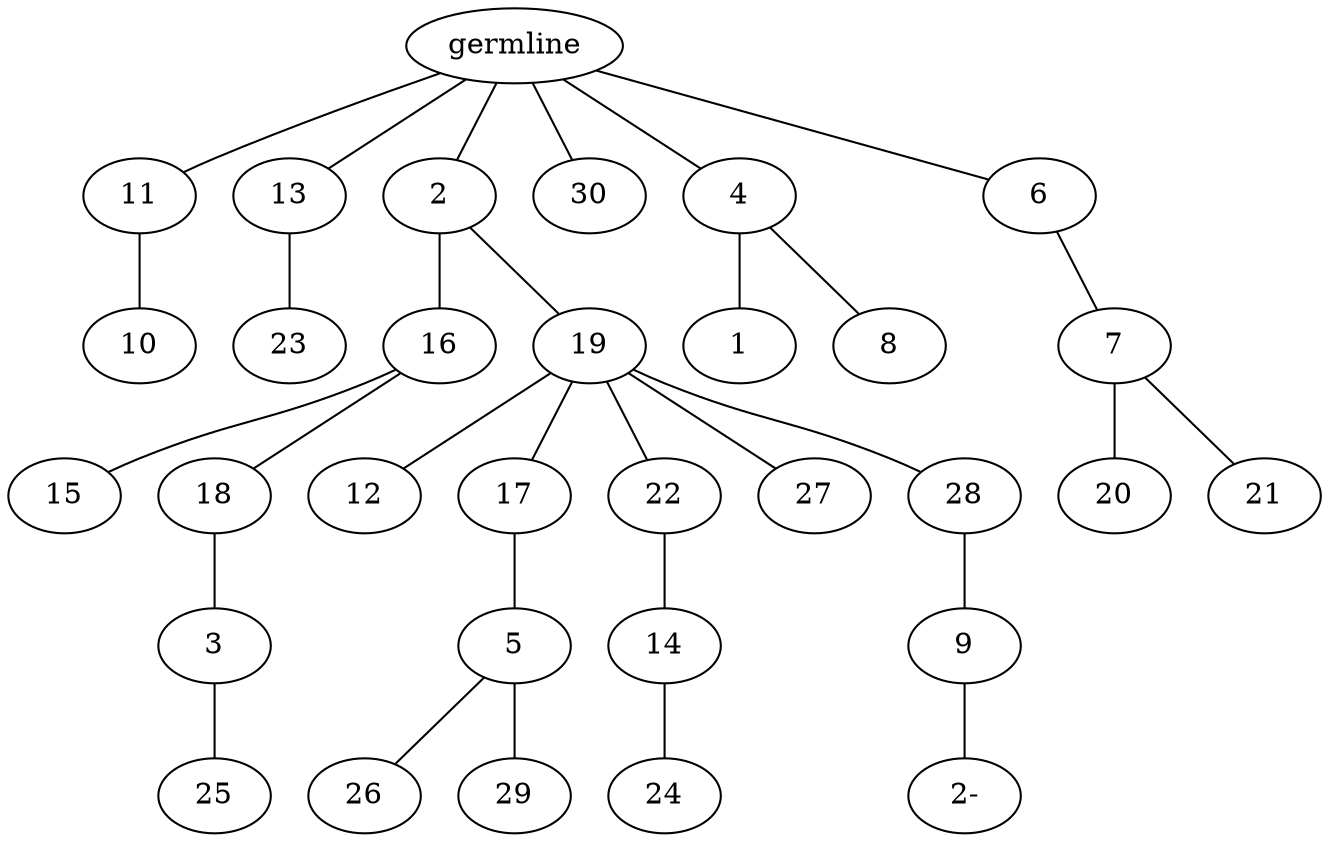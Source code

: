 graph tree {
    "140625518763696" [label="germline"];
    "140625518808272" [label="11"];
    "140625518830256" [label="10"];
    "140625518807456" [label="13"];
    "140625518830880" [label="23"];
    "140625518831072" [label="2"];
    "140625518830208" [label="16"];
    "140625518830064" [label="15"];
    "140625518830544" [label="18"];
    "140625518831168" [label="3"];
    "140625518831408" [label="25"];
    "140625518829968" [label="19"];
    "140625518831840" [label="12"];
    "140625518830496" [label="17"];
    "140625518832416" [label="5"];
    "140625518831648" [label="26"];
    "140625518832032" [label="29"];
    "140625518829680" [label="22"];
    "140625518832992" [label="14"];
    "140625518832512" [label="24"];
    "140625518805296" [label="27"];
    "140625518806304" [label="28"];
    "140625518806208" [label="9"];
    "140625519211904" [label="2-"];
    "140625518806784" [label="30"];
    "140625518808512" [label="4"];
    "140625518806016" [label="1"];
    "140625518806352" [label="8"];
    "140625518806976" [label="6"];
    "140625518806064" [label="7"];
    "140625518762880" [label="20"];
    "140625518763168" [label="21"];
    "140625518763696" -- "140625518808272";
    "140625518763696" -- "140625518807456";
    "140625518763696" -- "140625518831072";
    "140625518763696" -- "140625518806784";
    "140625518763696" -- "140625518808512";
    "140625518763696" -- "140625518806976";
    "140625518808272" -- "140625518830256";
    "140625518807456" -- "140625518830880";
    "140625518831072" -- "140625518830208";
    "140625518831072" -- "140625518829968";
    "140625518830208" -- "140625518830064";
    "140625518830208" -- "140625518830544";
    "140625518830544" -- "140625518831168";
    "140625518831168" -- "140625518831408";
    "140625518829968" -- "140625518831840";
    "140625518829968" -- "140625518830496";
    "140625518829968" -- "140625518829680";
    "140625518829968" -- "140625518805296";
    "140625518829968" -- "140625518806304";
    "140625518830496" -- "140625518832416";
    "140625518832416" -- "140625518831648";
    "140625518832416" -- "140625518832032";
    "140625518829680" -- "140625518832992";
    "140625518832992" -- "140625518832512";
    "140625518806304" -- "140625518806208";
    "140625518806208" -- "140625519211904";
    "140625518808512" -- "140625518806016";
    "140625518808512" -- "140625518806352";
    "140625518806976" -- "140625518806064";
    "140625518806064" -- "140625518762880";
    "140625518806064" -- "140625518763168";
}
